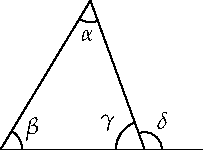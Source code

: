 settings.tex="pdflatex";

texpreamble("\usepackage{amsmath}
\usepackage{amsthm,amssymb}
\usepackage{mathpazo}
\usepackage[svgnames]{xcolor}
");
import graph;

size(0,75);


real th=110;
pair P=1.1*dir(th);

draw((0.4,0)--(0,0)--P--(-1,0)--(0,0));

draw("$\beta$",arc((-1,0),0.15,0,degrees(P-(-1,0))));
draw("$\delta$",arc((0,0),0.12,0,th));
draw("$\gamma$",arc((0,0),0.20,th,180));
draw("$\alpha$",arc(P,0.15,degrees((-1,0)-P),degrees(-P)));

